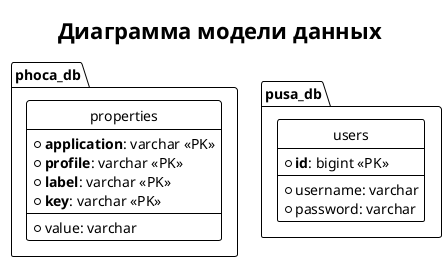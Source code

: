 @startuml
!theme plain
hide circle
skinparam linetype ortho

title Диаграмма модели данных

package "phoca_db" {
    entity "properties" as properties {
        * **application**: varchar <<PK>>
        * **profile**: varchar <<PK>>
        * **label**: varchar <<PK>>
        * **key**: varchar <<PK>>
        --
        * value: varchar
    }
}

package "pusa_db" {
    entity "users" as users {
        * **id**: bigint <<PK>>
        --
        * username: varchar
        * password: varchar
    }
}

@enduml
